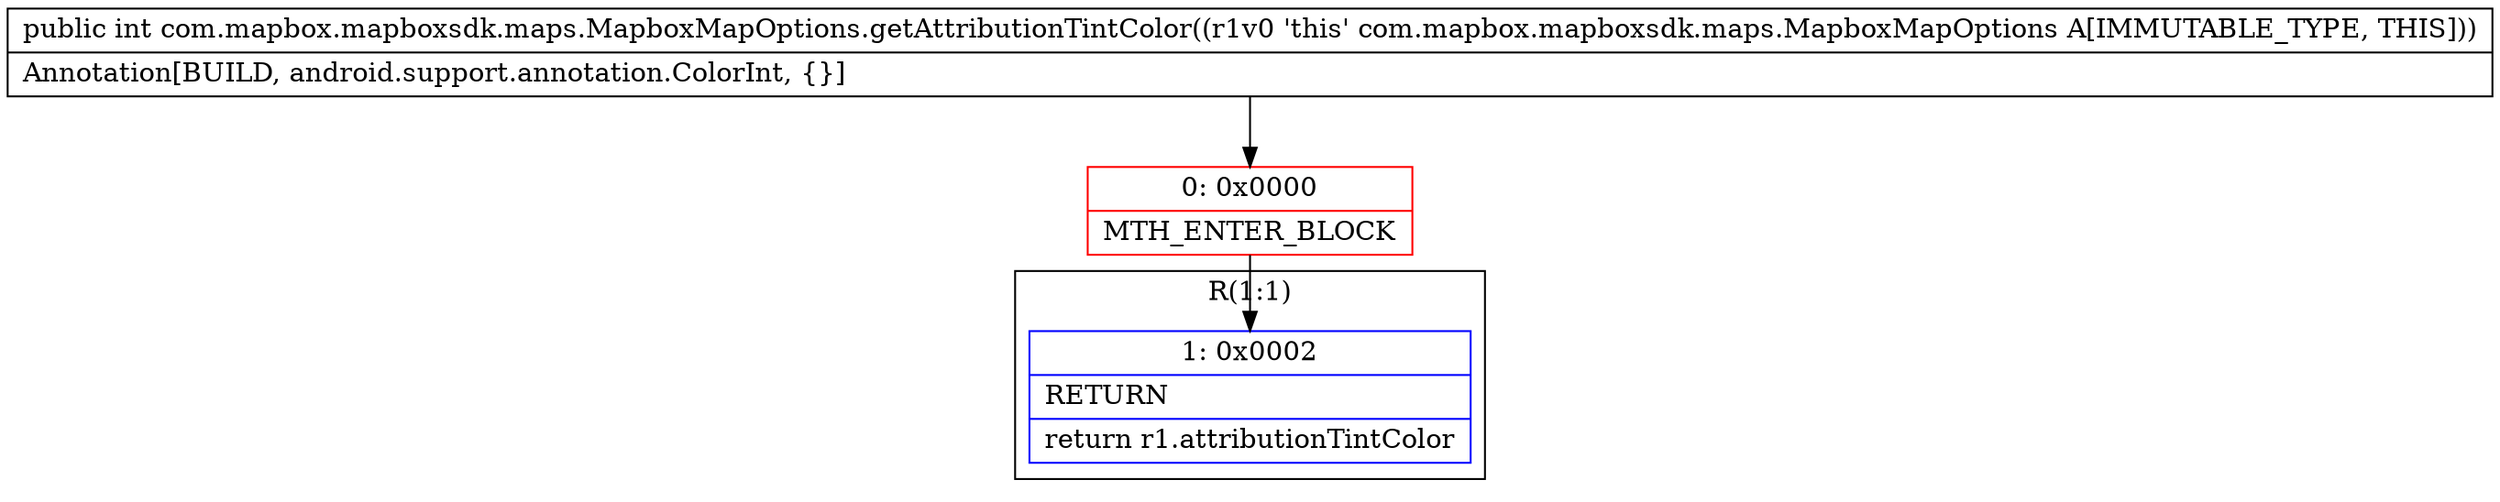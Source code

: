 digraph "CFG forcom.mapbox.mapboxsdk.maps.MapboxMapOptions.getAttributionTintColor()I" {
subgraph cluster_Region_1606867297 {
label = "R(1:1)";
node [shape=record,color=blue];
Node_1 [shape=record,label="{1\:\ 0x0002|RETURN\l|return r1.attributionTintColor\l}"];
}
Node_0 [shape=record,color=red,label="{0\:\ 0x0000|MTH_ENTER_BLOCK\l}"];
MethodNode[shape=record,label="{public int com.mapbox.mapboxsdk.maps.MapboxMapOptions.getAttributionTintColor((r1v0 'this' com.mapbox.mapboxsdk.maps.MapboxMapOptions A[IMMUTABLE_TYPE, THIS]))  | Annotation[BUILD, android.support.annotation.ColorInt, \{\}]\l}"];
MethodNode -> Node_0;
Node_0 -> Node_1;
}

